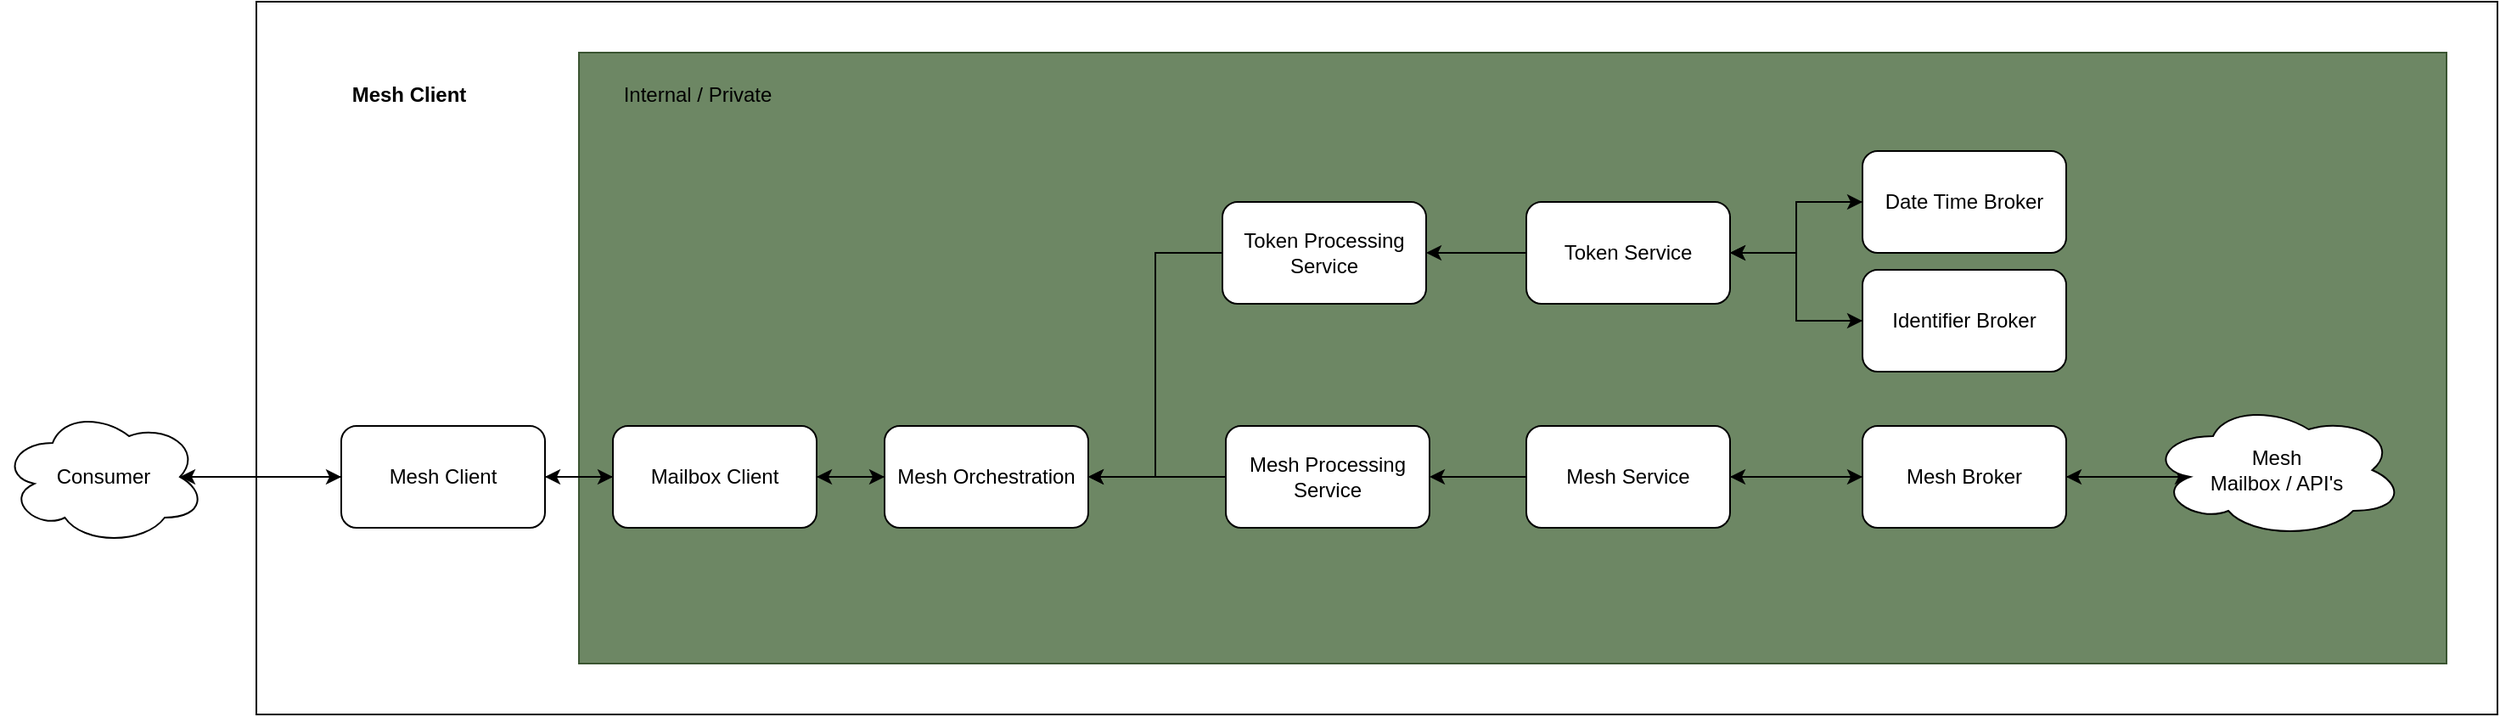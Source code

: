 <mxfile version="20.7.4" type="device"><diagram name="Page-1" id="Onu98v39qRJ-UNA2JWl6"><mxGraphModel dx="3788" dy="2288" grid="1" gridSize="10" guides="1" tooltips="1" connect="1" arrows="1" fold="1" page="1" pageScale="1" pageWidth="850" pageHeight="1100" math="0" shadow="0"><root><mxCell id="0"/><mxCell id="1" parent="0"/><mxCell id="JoDFYq4TcB5k5z46X1mR-36" value="" style="rounded=0;whiteSpace=wrap;html=1;" parent="1" vertex="1"><mxGeometry x="70" y="-90" width="1320" height="420" as="geometry"/></mxCell><mxCell id="JoDFYq4TcB5k5z46X1mR-34" value="" style="rounded=0;whiteSpace=wrap;html=1;fillColor=#6d8764;fontColor=#ffffff;strokeColor=#3A5431;" parent="1" vertex="1"><mxGeometry x="260" y="-60" width="1100" height="360" as="geometry"/></mxCell><mxCell id="JoDFYq4TcB5k5z46X1mR-30" style="edgeStyle=orthogonalEdgeStyle;rounded=0;orthogonalLoop=1;jettySize=auto;html=1;exitX=1;exitY=0.5;exitDx=0;exitDy=0;entryX=0;entryY=0.5;entryDx=0;entryDy=0;" parent="1" source="JoDFYq4TcB5k5z46X1mR-1" target="JoDFYq4TcB5k5z46X1mR-2" edge="1"><mxGeometry relative="1" as="geometry"/></mxCell><mxCell id="JoDFYq4TcB5k5z46X1mR-33" style="edgeStyle=orthogonalEdgeStyle;rounded=0;orthogonalLoop=1;jettySize=auto;html=1;exitX=0;exitY=0.5;exitDx=0;exitDy=0;entryX=0.875;entryY=0.5;entryDx=0;entryDy=0;entryPerimeter=0;" parent="1" source="JoDFYq4TcB5k5z46X1mR-1" target="JoDFYq4TcB5k5z46X1mR-31" edge="1"><mxGeometry relative="1" as="geometry"/></mxCell><mxCell id="JoDFYq4TcB5k5z46X1mR-1" value="Mesh Client" style="rounded=1;whiteSpace=wrap;html=1;" parent="1" vertex="1"><mxGeometry x="120" y="160" width="120" height="60" as="geometry"/></mxCell><mxCell id="JoDFYq4TcB5k5z46X1mR-28" style="edgeStyle=orthogonalEdgeStyle;rounded=0;orthogonalLoop=1;jettySize=auto;html=1;exitX=1;exitY=0.5;exitDx=0;exitDy=0;entryX=0;entryY=0.5;entryDx=0;entryDy=0;" parent="1" source="JoDFYq4TcB5k5z46X1mR-2" target="JoDFYq4TcB5k5z46X1mR-3" edge="1"><mxGeometry relative="1" as="geometry"/></mxCell><mxCell id="JoDFYq4TcB5k5z46X1mR-29" style="edgeStyle=orthogonalEdgeStyle;rounded=0;orthogonalLoop=1;jettySize=auto;html=1;exitX=0;exitY=0.5;exitDx=0;exitDy=0;entryX=1;entryY=0.5;entryDx=0;entryDy=0;" parent="1" source="JoDFYq4TcB5k5z46X1mR-2" target="JoDFYq4TcB5k5z46X1mR-1" edge="1"><mxGeometry relative="1" as="geometry"/></mxCell><mxCell id="JoDFYq4TcB5k5z46X1mR-2" value="Mailbox Client" style="rounded=1;whiteSpace=wrap;html=1;" parent="1" vertex="1"><mxGeometry x="280" y="160" width="120" height="60" as="geometry"/></mxCell><mxCell id="JoDFYq4TcB5k5z46X1mR-27" style="edgeStyle=orthogonalEdgeStyle;rounded=0;orthogonalLoop=1;jettySize=auto;html=1;exitX=0;exitY=0.5;exitDx=0;exitDy=0;entryX=1;entryY=0.5;entryDx=0;entryDy=0;" parent="1" source="JoDFYq4TcB5k5z46X1mR-3" target="JoDFYq4TcB5k5z46X1mR-2" edge="1"><mxGeometry relative="1" as="geometry"/></mxCell><mxCell id="JoDFYq4TcB5k5z46X1mR-3" value="Mesh Orchestration" style="rounded=1;whiteSpace=wrap;html=1;" parent="1" vertex="1"><mxGeometry x="440" y="160" width="120" height="60" as="geometry"/></mxCell><mxCell id="JoDFYq4TcB5k5z46X1mR-23" style="edgeStyle=orthogonalEdgeStyle;rounded=0;orthogonalLoop=1;jettySize=auto;html=1;exitX=1;exitY=0.5;exitDx=0;exitDy=0;entryX=0;entryY=0.5;entryDx=0;entryDy=0;" parent="1" source="JoDFYq4TcB5k5z46X1mR-4" target="JoDFYq4TcB5k5z46X1mR-7" edge="1"><mxGeometry relative="1" as="geometry"/></mxCell><mxCell id="JoDFYq4TcB5k5z46X1mR-24" style="edgeStyle=orthogonalEdgeStyle;rounded=0;orthogonalLoop=1;jettySize=auto;html=1;exitX=1;exitY=0.5;exitDx=0;exitDy=0;entryX=0;entryY=0.5;entryDx=0;entryDy=0;" parent="1" source="JoDFYq4TcB5k5z46X1mR-4" target="JoDFYq4TcB5k5z46X1mR-8" edge="1"><mxGeometry relative="1" as="geometry"/></mxCell><mxCell id="fpkiMmUpxFJiAVDYTlzU-5" style="edgeStyle=orthogonalEdgeStyle;rounded=0;orthogonalLoop=1;jettySize=auto;html=1;exitX=0;exitY=0.5;exitDx=0;exitDy=0;" edge="1" parent="1" source="JoDFYq4TcB5k5z46X1mR-4" target="fpkiMmUpxFJiAVDYTlzU-1"><mxGeometry relative="1" as="geometry"/></mxCell><mxCell id="JoDFYq4TcB5k5z46X1mR-4" value="Token Service" style="rounded=1;whiteSpace=wrap;html=1;" parent="1" vertex="1"><mxGeometry x="818" y="28" width="120" height="60" as="geometry"/></mxCell><mxCell id="JoDFYq4TcB5k5z46X1mR-15" style="edgeStyle=orthogonalEdgeStyle;rounded=0;orthogonalLoop=1;jettySize=auto;html=1;exitX=1;exitY=0.5;exitDx=0;exitDy=0;entryX=0;entryY=0.5;entryDx=0;entryDy=0;" parent="1" source="JoDFYq4TcB5k5z46X1mR-5" target="JoDFYq4TcB5k5z46X1mR-9" edge="1"><mxGeometry relative="1" as="geometry"/></mxCell><mxCell id="fpkiMmUpxFJiAVDYTlzU-3" style="edgeStyle=orthogonalEdgeStyle;rounded=0;orthogonalLoop=1;jettySize=auto;html=1;exitX=0;exitY=0.5;exitDx=0;exitDy=0;" edge="1" parent="1" source="JoDFYq4TcB5k5z46X1mR-5" target="fpkiMmUpxFJiAVDYTlzU-2"><mxGeometry relative="1" as="geometry"/></mxCell><mxCell id="JoDFYq4TcB5k5z46X1mR-5" value="Mesh Service" style="rounded=1;whiteSpace=wrap;html=1;" parent="1" vertex="1"><mxGeometry x="818" y="160" width="120" height="60" as="geometry"/></mxCell><mxCell id="JoDFYq4TcB5k5z46X1mR-26" style="edgeStyle=orthogonalEdgeStyle;rounded=0;orthogonalLoop=1;jettySize=auto;html=1;exitX=0;exitY=0.5;exitDx=0;exitDy=0;entryX=1;entryY=0.5;entryDx=0;entryDy=0;" parent="1" source="JoDFYq4TcB5k5z46X1mR-7" target="JoDFYq4TcB5k5z46X1mR-4" edge="1"><mxGeometry relative="1" as="geometry"/></mxCell><mxCell id="JoDFYq4TcB5k5z46X1mR-7" value="Date Time Broker" style="rounded=1;whiteSpace=wrap;html=1;" parent="1" vertex="1"><mxGeometry x="1016" y="-2" width="120" height="60" as="geometry"/></mxCell><mxCell id="JoDFYq4TcB5k5z46X1mR-25" style="edgeStyle=orthogonalEdgeStyle;rounded=0;orthogonalLoop=1;jettySize=auto;html=1;exitX=0;exitY=0.5;exitDx=0;exitDy=0;entryX=1;entryY=0.5;entryDx=0;entryDy=0;" parent="1" source="JoDFYq4TcB5k5z46X1mR-8" target="JoDFYq4TcB5k5z46X1mR-4" edge="1"><mxGeometry relative="1" as="geometry"/></mxCell><mxCell id="JoDFYq4TcB5k5z46X1mR-8" value="Identifier Broker" style="rounded=1;whiteSpace=wrap;html=1;" parent="1" vertex="1"><mxGeometry x="1016" y="68" width="120" height="60" as="geometry"/></mxCell><mxCell id="JoDFYq4TcB5k5z46X1mR-12" style="edgeStyle=orthogonalEdgeStyle;rounded=0;orthogonalLoop=1;jettySize=auto;html=1;exitX=1;exitY=0.5;exitDx=0;exitDy=0;entryX=0.16;entryY=0.55;entryDx=0;entryDy=0;entryPerimeter=0;" parent="1" source="JoDFYq4TcB5k5z46X1mR-9" target="JoDFYq4TcB5k5z46X1mR-11" edge="1"><mxGeometry relative="1" as="geometry"/></mxCell><mxCell id="JoDFYq4TcB5k5z46X1mR-16" style="edgeStyle=orthogonalEdgeStyle;rounded=0;orthogonalLoop=1;jettySize=auto;html=1;exitX=0;exitY=0.5;exitDx=0;exitDy=0;entryX=1;entryY=0.5;entryDx=0;entryDy=0;" parent="1" source="JoDFYq4TcB5k5z46X1mR-9" target="JoDFYq4TcB5k5z46X1mR-5" edge="1"><mxGeometry relative="1" as="geometry"/></mxCell><mxCell id="JoDFYq4TcB5k5z46X1mR-9" value="Mesh Broker" style="rounded=1;whiteSpace=wrap;html=1;" parent="1" vertex="1"><mxGeometry x="1016" y="160" width="120" height="60" as="geometry"/></mxCell><mxCell id="JoDFYq4TcB5k5z46X1mR-13" style="edgeStyle=orthogonalEdgeStyle;rounded=0;orthogonalLoop=1;jettySize=auto;html=1;exitX=0.16;exitY=0.55;exitDx=0;exitDy=0;exitPerimeter=0;entryX=1;entryY=0.5;entryDx=0;entryDy=0;" parent="1" source="JoDFYq4TcB5k5z46X1mR-11" target="JoDFYq4TcB5k5z46X1mR-9" edge="1"><mxGeometry relative="1" as="geometry"/></mxCell><mxCell id="JoDFYq4TcB5k5z46X1mR-11" value="Mesh &lt;br&gt;Mailbox / API's" style="ellipse;shape=cloud;whiteSpace=wrap;html=1;" parent="1" vertex="1"><mxGeometry x="1185" y="146" width="150" height="80" as="geometry"/></mxCell><mxCell id="JoDFYq4TcB5k5z46X1mR-32" style="edgeStyle=orthogonalEdgeStyle;rounded=0;orthogonalLoop=1;jettySize=auto;html=1;exitX=0.875;exitY=0.5;exitDx=0;exitDy=0;exitPerimeter=0;entryX=0;entryY=0.5;entryDx=0;entryDy=0;" parent="1" source="JoDFYq4TcB5k5z46X1mR-31" target="JoDFYq4TcB5k5z46X1mR-1" edge="1"><mxGeometry relative="1" as="geometry"/></mxCell><mxCell id="JoDFYq4TcB5k5z46X1mR-31" value="Consumer" style="ellipse;shape=cloud;whiteSpace=wrap;html=1;" parent="1" vertex="1"><mxGeometry x="-80" y="150" width="120" height="80" as="geometry"/></mxCell><mxCell id="JoDFYq4TcB5k5z46X1mR-35" value="Internal / Private" style="text;html=1;strokeColor=none;fillColor=none;align=center;verticalAlign=middle;whiteSpace=wrap;rounded=0;" parent="1" vertex="1"><mxGeometry x="270" y="-50" width="120" height="30" as="geometry"/></mxCell><mxCell id="JoDFYq4TcB5k5z46X1mR-37" value="Mesh Client" style="text;html=1;strokeColor=none;fillColor=none;align=center;verticalAlign=middle;whiteSpace=wrap;rounded=0;fontStyle=1" parent="1" vertex="1"><mxGeometry x="110" y="-50" width="100" height="30" as="geometry"/></mxCell><mxCell id="fpkiMmUpxFJiAVDYTlzU-6" style="edgeStyle=orthogonalEdgeStyle;rounded=0;orthogonalLoop=1;jettySize=auto;html=1;exitX=0;exitY=0.5;exitDx=0;exitDy=0;entryX=1;entryY=0.5;entryDx=0;entryDy=0;" edge="1" parent="1" source="fpkiMmUpxFJiAVDYTlzU-1" target="JoDFYq4TcB5k5z46X1mR-3"><mxGeometry relative="1" as="geometry"/></mxCell><mxCell id="fpkiMmUpxFJiAVDYTlzU-1" value="Token Processing Service" style="rounded=1;whiteSpace=wrap;html=1;" vertex="1" parent="1"><mxGeometry x="639" y="28" width="120" height="60" as="geometry"/></mxCell><mxCell id="fpkiMmUpxFJiAVDYTlzU-7" style="edgeStyle=orthogonalEdgeStyle;rounded=0;orthogonalLoop=1;jettySize=auto;html=1;exitX=0;exitY=0.5;exitDx=0;exitDy=0;entryX=1;entryY=0.5;entryDx=0;entryDy=0;" edge="1" parent="1" source="fpkiMmUpxFJiAVDYTlzU-2" target="JoDFYq4TcB5k5z46X1mR-3"><mxGeometry relative="1" as="geometry"/></mxCell><mxCell id="fpkiMmUpxFJiAVDYTlzU-2" value="Mesh Processing Service" style="rounded=1;whiteSpace=wrap;html=1;" vertex="1" parent="1"><mxGeometry x="641" y="160" width="120" height="60" as="geometry"/></mxCell></root></mxGraphModel></diagram></mxfile>